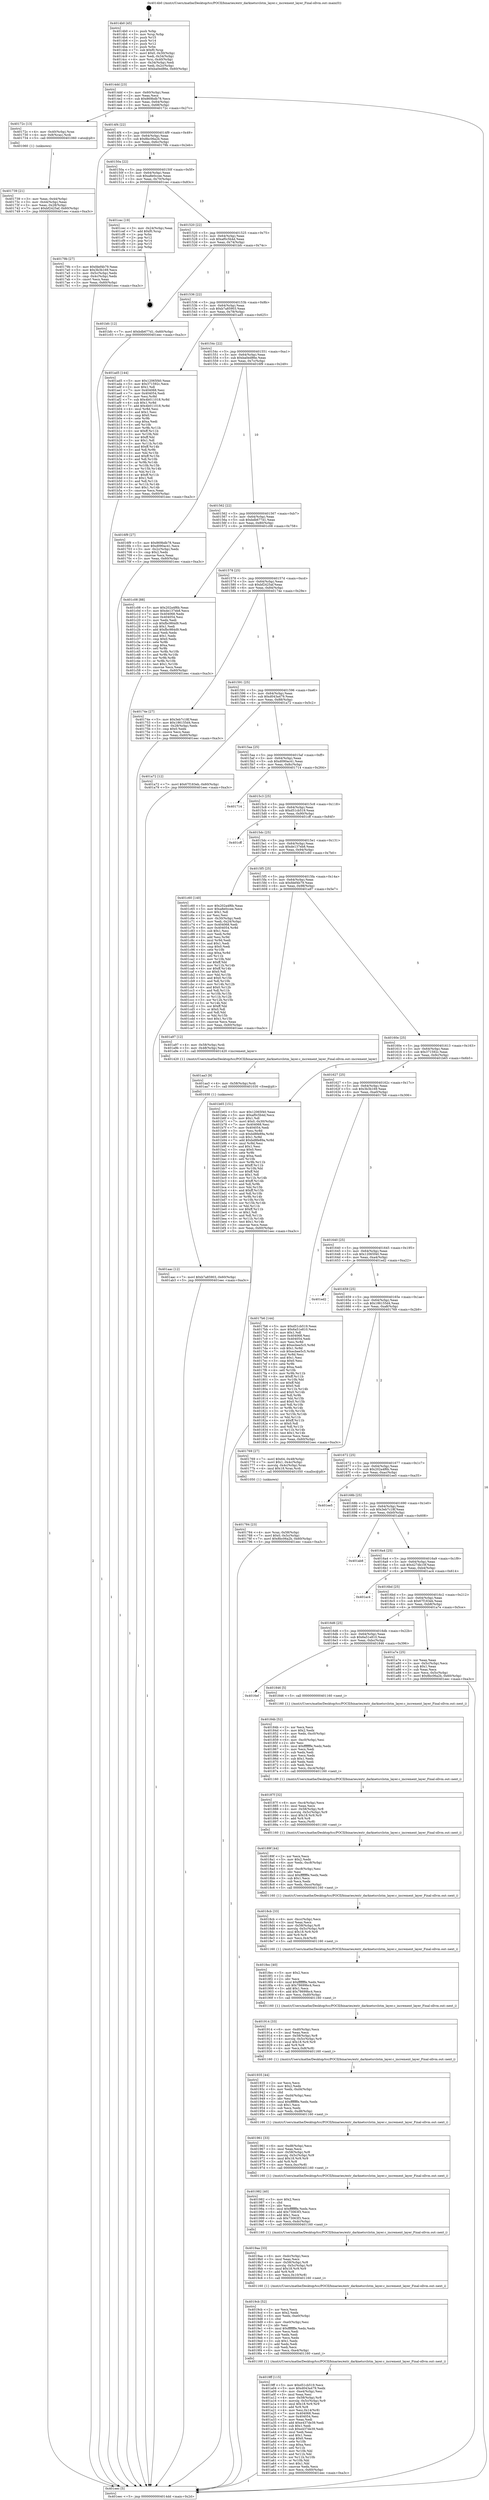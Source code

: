 digraph "0x4014b0" {
  label = "0x4014b0 (/mnt/c/Users/mathe/Desktop/tcc/POCII/binaries/extr_darknetsrclstm_layer.c_increment_layer_Final-ollvm.out::main(0))"
  labelloc = "t"
  node[shape=record]

  Entry [label="",width=0.3,height=0.3,shape=circle,fillcolor=black,style=filled]
  "0x4014dd" [label="{
     0x4014dd [23]\l
     | [instrs]\l
     &nbsp;&nbsp;0x4014dd \<+3\>: mov -0x60(%rbp),%eax\l
     &nbsp;&nbsp;0x4014e0 \<+2\>: mov %eax,%ecx\l
     &nbsp;&nbsp;0x4014e2 \<+6\>: sub $0x869bdb78,%ecx\l
     &nbsp;&nbsp;0x4014e8 \<+3\>: mov %eax,-0x64(%rbp)\l
     &nbsp;&nbsp;0x4014eb \<+3\>: mov %ecx,-0x68(%rbp)\l
     &nbsp;&nbsp;0x4014ee \<+6\>: je 000000000040172c \<main+0x27c\>\l
  }"]
  "0x40172c" [label="{
     0x40172c [13]\l
     | [instrs]\l
     &nbsp;&nbsp;0x40172c \<+4\>: mov -0x40(%rbp),%rax\l
     &nbsp;&nbsp;0x401730 \<+4\>: mov 0x8(%rax),%rdi\l
     &nbsp;&nbsp;0x401734 \<+5\>: call 0000000000401060 \<atoi@plt\>\l
     | [calls]\l
     &nbsp;&nbsp;0x401060 \{1\} (unknown)\l
  }"]
  "0x4014f4" [label="{
     0x4014f4 [22]\l
     | [instrs]\l
     &nbsp;&nbsp;0x4014f4 \<+5\>: jmp 00000000004014f9 \<main+0x49\>\l
     &nbsp;&nbsp;0x4014f9 \<+3\>: mov -0x64(%rbp),%eax\l
     &nbsp;&nbsp;0x4014fc \<+5\>: sub $0x8bc06a2b,%eax\l
     &nbsp;&nbsp;0x401501 \<+3\>: mov %eax,-0x6c(%rbp)\l
     &nbsp;&nbsp;0x401504 \<+6\>: je 000000000040179b \<main+0x2eb\>\l
  }"]
  Exit [label="",width=0.3,height=0.3,shape=circle,fillcolor=black,style=filled,peripheries=2]
  "0x40179b" [label="{
     0x40179b [27]\l
     | [instrs]\l
     &nbsp;&nbsp;0x40179b \<+5\>: mov $0xfdef4b79,%eax\l
     &nbsp;&nbsp;0x4017a0 \<+5\>: mov $0x3b3b169,%ecx\l
     &nbsp;&nbsp;0x4017a5 \<+3\>: mov -0x5c(%rbp),%edx\l
     &nbsp;&nbsp;0x4017a8 \<+3\>: cmp -0x4c(%rbp),%edx\l
     &nbsp;&nbsp;0x4017ab \<+3\>: cmovl %ecx,%eax\l
     &nbsp;&nbsp;0x4017ae \<+3\>: mov %eax,-0x60(%rbp)\l
     &nbsp;&nbsp;0x4017b1 \<+5\>: jmp 0000000000401eec \<main+0xa3c\>\l
  }"]
  "0x40150a" [label="{
     0x40150a [22]\l
     | [instrs]\l
     &nbsp;&nbsp;0x40150a \<+5\>: jmp 000000000040150f \<main+0x5f\>\l
     &nbsp;&nbsp;0x40150f \<+3\>: mov -0x64(%rbp),%eax\l
     &nbsp;&nbsp;0x401512 \<+5\>: sub $0xa8e0ccee,%eax\l
     &nbsp;&nbsp;0x401517 \<+3\>: mov %eax,-0x70(%rbp)\l
     &nbsp;&nbsp;0x40151a \<+6\>: je 0000000000401cec \<main+0x83c\>\l
  }"]
  "0x401aac" [label="{
     0x401aac [12]\l
     | [instrs]\l
     &nbsp;&nbsp;0x401aac \<+7\>: movl $0xb7a85903,-0x60(%rbp)\l
     &nbsp;&nbsp;0x401ab3 \<+5\>: jmp 0000000000401eec \<main+0xa3c\>\l
  }"]
  "0x401cec" [label="{
     0x401cec [19]\l
     | [instrs]\l
     &nbsp;&nbsp;0x401cec \<+3\>: mov -0x24(%rbp),%eax\l
     &nbsp;&nbsp;0x401cef \<+7\>: add $0xf0,%rsp\l
     &nbsp;&nbsp;0x401cf6 \<+1\>: pop %rbx\l
     &nbsp;&nbsp;0x401cf7 \<+2\>: pop %r12\l
     &nbsp;&nbsp;0x401cf9 \<+2\>: pop %r14\l
     &nbsp;&nbsp;0x401cfb \<+2\>: pop %r15\l
     &nbsp;&nbsp;0x401cfd \<+1\>: pop %rbp\l
     &nbsp;&nbsp;0x401cfe \<+1\>: ret\l
  }"]
  "0x401520" [label="{
     0x401520 [22]\l
     | [instrs]\l
     &nbsp;&nbsp;0x401520 \<+5\>: jmp 0000000000401525 \<main+0x75\>\l
     &nbsp;&nbsp;0x401525 \<+3\>: mov -0x64(%rbp),%eax\l
     &nbsp;&nbsp;0x401528 \<+5\>: sub $0xaf0c5b4d,%eax\l
     &nbsp;&nbsp;0x40152d \<+3\>: mov %eax,-0x74(%rbp)\l
     &nbsp;&nbsp;0x401530 \<+6\>: je 0000000000401bfc \<main+0x74c\>\l
  }"]
  "0x401aa3" [label="{
     0x401aa3 [9]\l
     | [instrs]\l
     &nbsp;&nbsp;0x401aa3 \<+4\>: mov -0x58(%rbp),%rdi\l
     &nbsp;&nbsp;0x401aa7 \<+5\>: call 0000000000401030 \<free@plt\>\l
     | [calls]\l
     &nbsp;&nbsp;0x401030 \{1\} (unknown)\l
  }"]
  "0x401bfc" [label="{
     0x401bfc [12]\l
     | [instrs]\l
     &nbsp;&nbsp;0x401bfc \<+7\>: movl $0xbdb677d1,-0x60(%rbp)\l
     &nbsp;&nbsp;0x401c03 \<+5\>: jmp 0000000000401eec \<main+0xa3c\>\l
  }"]
  "0x401536" [label="{
     0x401536 [22]\l
     | [instrs]\l
     &nbsp;&nbsp;0x401536 \<+5\>: jmp 000000000040153b \<main+0x8b\>\l
     &nbsp;&nbsp;0x40153b \<+3\>: mov -0x64(%rbp),%eax\l
     &nbsp;&nbsp;0x40153e \<+5\>: sub $0xb7a85903,%eax\l
     &nbsp;&nbsp;0x401543 \<+3\>: mov %eax,-0x78(%rbp)\l
     &nbsp;&nbsp;0x401546 \<+6\>: je 0000000000401ad5 \<main+0x625\>\l
  }"]
  "0x4019ff" [label="{
     0x4019ff [115]\l
     | [instrs]\l
     &nbsp;&nbsp;0x4019ff \<+5\>: mov $0xd51cb519,%ecx\l
     &nbsp;&nbsp;0x401a04 \<+5\>: mov $0xd043a479,%edx\l
     &nbsp;&nbsp;0x401a09 \<+6\>: mov -0xe4(%rbp),%esi\l
     &nbsp;&nbsp;0x401a0f \<+3\>: imul %eax,%esi\l
     &nbsp;&nbsp;0x401a12 \<+4\>: mov -0x58(%rbp),%r8\l
     &nbsp;&nbsp;0x401a16 \<+4\>: movslq -0x5c(%rbp),%r9\l
     &nbsp;&nbsp;0x401a1a \<+4\>: imul $0x18,%r9,%r9\l
     &nbsp;&nbsp;0x401a1e \<+3\>: add %r9,%r8\l
     &nbsp;&nbsp;0x401a21 \<+4\>: mov %esi,0x14(%r8)\l
     &nbsp;&nbsp;0x401a25 \<+7\>: mov 0x404068,%eax\l
     &nbsp;&nbsp;0x401a2c \<+7\>: mov 0x404054,%esi\l
     &nbsp;&nbsp;0x401a33 \<+2\>: mov %eax,%edi\l
     &nbsp;&nbsp;0x401a35 \<+6\>: add $0xe437de39,%edi\l
     &nbsp;&nbsp;0x401a3b \<+3\>: sub $0x1,%edi\l
     &nbsp;&nbsp;0x401a3e \<+6\>: sub $0xe437de39,%edi\l
     &nbsp;&nbsp;0x401a44 \<+3\>: imul %edi,%eax\l
     &nbsp;&nbsp;0x401a47 \<+3\>: and $0x1,%eax\l
     &nbsp;&nbsp;0x401a4a \<+3\>: cmp $0x0,%eax\l
     &nbsp;&nbsp;0x401a4d \<+4\>: sete %r10b\l
     &nbsp;&nbsp;0x401a51 \<+3\>: cmp $0xa,%esi\l
     &nbsp;&nbsp;0x401a54 \<+4\>: setl %r11b\l
     &nbsp;&nbsp;0x401a58 \<+3\>: mov %r10b,%bl\l
     &nbsp;&nbsp;0x401a5b \<+3\>: and %r11b,%bl\l
     &nbsp;&nbsp;0x401a5e \<+3\>: xor %r11b,%r10b\l
     &nbsp;&nbsp;0x401a61 \<+3\>: or %r10b,%bl\l
     &nbsp;&nbsp;0x401a64 \<+3\>: test $0x1,%bl\l
     &nbsp;&nbsp;0x401a67 \<+3\>: cmovne %edx,%ecx\l
     &nbsp;&nbsp;0x401a6a \<+3\>: mov %ecx,-0x60(%rbp)\l
     &nbsp;&nbsp;0x401a6d \<+5\>: jmp 0000000000401eec \<main+0xa3c\>\l
  }"]
  "0x401ad5" [label="{
     0x401ad5 [144]\l
     | [instrs]\l
     &nbsp;&nbsp;0x401ad5 \<+5\>: mov $0x12065f40,%eax\l
     &nbsp;&nbsp;0x401ada \<+5\>: mov $0x371592c,%ecx\l
     &nbsp;&nbsp;0x401adf \<+2\>: mov $0x1,%dl\l
     &nbsp;&nbsp;0x401ae1 \<+7\>: mov 0x404068,%esi\l
     &nbsp;&nbsp;0x401ae8 \<+7\>: mov 0x404054,%edi\l
     &nbsp;&nbsp;0x401aef \<+3\>: mov %esi,%r8d\l
     &nbsp;&nbsp;0x401af2 \<+7\>: sub $0x4b011018,%r8d\l
     &nbsp;&nbsp;0x401af9 \<+4\>: sub $0x1,%r8d\l
     &nbsp;&nbsp;0x401afd \<+7\>: add $0x4b011018,%r8d\l
     &nbsp;&nbsp;0x401b04 \<+4\>: imul %r8d,%esi\l
     &nbsp;&nbsp;0x401b08 \<+3\>: and $0x1,%esi\l
     &nbsp;&nbsp;0x401b0b \<+3\>: cmp $0x0,%esi\l
     &nbsp;&nbsp;0x401b0e \<+4\>: sete %r9b\l
     &nbsp;&nbsp;0x401b12 \<+3\>: cmp $0xa,%edi\l
     &nbsp;&nbsp;0x401b15 \<+4\>: setl %r10b\l
     &nbsp;&nbsp;0x401b19 \<+3\>: mov %r9b,%r11b\l
     &nbsp;&nbsp;0x401b1c \<+4\>: xor $0xff,%r11b\l
     &nbsp;&nbsp;0x401b20 \<+3\>: mov %r10b,%bl\l
     &nbsp;&nbsp;0x401b23 \<+3\>: xor $0xff,%bl\l
     &nbsp;&nbsp;0x401b26 \<+3\>: xor $0x1,%dl\l
     &nbsp;&nbsp;0x401b29 \<+3\>: mov %r11b,%r14b\l
     &nbsp;&nbsp;0x401b2c \<+4\>: and $0xff,%r14b\l
     &nbsp;&nbsp;0x401b30 \<+3\>: and %dl,%r9b\l
     &nbsp;&nbsp;0x401b33 \<+3\>: mov %bl,%r15b\l
     &nbsp;&nbsp;0x401b36 \<+4\>: and $0xff,%r15b\l
     &nbsp;&nbsp;0x401b3a \<+3\>: and %dl,%r10b\l
     &nbsp;&nbsp;0x401b3d \<+3\>: or %r9b,%r14b\l
     &nbsp;&nbsp;0x401b40 \<+3\>: or %r10b,%r15b\l
     &nbsp;&nbsp;0x401b43 \<+3\>: xor %r15b,%r14b\l
     &nbsp;&nbsp;0x401b46 \<+3\>: or %bl,%r11b\l
     &nbsp;&nbsp;0x401b49 \<+4\>: xor $0xff,%r11b\l
     &nbsp;&nbsp;0x401b4d \<+3\>: or $0x1,%dl\l
     &nbsp;&nbsp;0x401b50 \<+3\>: and %dl,%r11b\l
     &nbsp;&nbsp;0x401b53 \<+3\>: or %r11b,%r14b\l
     &nbsp;&nbsp;0x401b56 \<+4\>: test $0x1,%r14b\l
     &nbsp;&nbsp;0x401b5a \<+3\>: cmovne %ecx,%eax\l
     &nbsp;&nbsp;0x401b5d \<+3\>: mov %eax,-0x60(%rbp)\l
     &nbsp;&nbsp;0x401b60 \<+5\>: jmp 0000000000401eec \<main+0xa3c\>\l
  }"]
  "0x40154c" [label="{
     0x40154c [22]\l
     | [instrs]\l
     &nbsp;&nbsp;0x40154c \<+5\>: jmp 0000000000401551 \<main+0xa1\>\l
     &nbsp;&nbsp;0x401551 \<+3\>: mov -0x64(%rbp),%eax\l
     &nbsp;&nbsp;0x401554 \<+5\>: sub $0xba0ed86e,%eax\l
     &nbsp;&nbsp;0x401559 \<+3\>: mov %eax,-0x7c(%rbp)\l
     &nbsp;&nbsp;0x40155c \<+6\>: je 00000000004016f9 \<main+0x249\>\l
  }"]
  "0x4019cb" [label="{
     0x4019cb [52]\l
     | [instrs]\l
     &nbsp;&nbsp;0x4019cb \<+2\>: xor %ecx,%ecx\l
     &nbsp;&nbsp;0x4019cd \<+5\>: mov $0x2,%edx\l
     &nbsp;&nbsp;0x4019d2 \<+6\>: mov %edx,-0xe0(%rbp)\l
     &nbsp;&nbsp;0x4019d8 \<+1\>: cltd\l
     &nbsp;&nbsp;0x4019d9 \<+6\>: mov -0xe0(%rbp),%esi\l
     &nbsp;&nbsp;0x4019df \<+2\>: idiv %esi\l
     &nbsp;&nbsp;0x4019e1 \<+6\>: imul $0xfffffffe,%edx,%edx\l
     &nbsp;&nbsp;0x4019e7 \<+2\>: mov %ecx,%edi\l
     &nbsp;&nbsp;0x4019e9 \<+2\>: sub %edx,%edi\l
     &nbsp;&nbsp;0x4019eb \<+2\>: mov %ecx,%edx\l
     &nbsp;&nbsp;0x4019ed \<+3\>: sub $0x1,%edx\l
     &nbsp;&nbsp;0x4019f0 \<+2\>: add %edx,%edi\l
     &nbsp;&nbsp;0x4019f2 \<+2\>: sub %edi,%ecx\l
     &nbsp;&nbsp;0x4019f4 \<+6\>: mov %ecx,-0xe4(%rbp)\l
     &nbsp;&nbsp;0x4019fa \<+5\>: call 0000000000401160 \<next_i\>\l
     | [calls]\l
     &nbsp;&nbsp;0x401160 \{1\} (/mnt/c/Users/mathe/Desktop/tcc/POCII/binaries/extr_darknetsrclstm_layer.c_increment_layer_Final-ollvm.out::next_i)\l
  }"]
  "0x4016f9" [label="{
     0x4016f9 [27]\l
     | [instrs]\l
     &nbsp;&nbsp;0x4016f9 \<+5\>: mov $0x869bdb78,%eax\l
     &nbsp;&nbsp;0x4016fe \<+5\>: mov $0xd090ac41,%ecx\l
     &nbsp;&nbsp;0x401703 \<+3\>: mov -0x2c(%rbp),%edx\l
     &nbsp;&nbsp;0x401706 \<+3\>: cmp $0x2,%edx\l
     &nbsp;&nbsp;0x401709 \<+3\>: cmovne %ecx,%eax\l
     &nbsp;&nbsp;0x40170c \<+3\>: mov %eax,-0x60(%rbp)\l
     &nbsp;&nbsp;0x40170f \<+5\>: jmp 0000000000401eec \<main+0xa3c\>\l
  }"]
  "0x401562" [label="{
     0x401562 [22]\l
     | [instrs]\l
     &nbsp;&nbsp;0x401562 \<+5\>: jmp 0000000000401567 \<main+0xb7\>\l
     &nbsp;&nbsp;0x401567 \<+3\>: mov -0x64(%rbp),%eax\l
     &nbsp;&nbsp;0x40156a \<+5\>: sub $0xbdb677d1,%eax\l
     &nbsp;&nbsp;0x40156f \<+3\>: mov %eax,-0x80(%rbp)\l
     &nbsp;&nbsp;0x401572 \<+6\>: je 0000000000401c08 \<main+0x758\>\l
  }"]
  "0x401eec" [label="{
     0x401eec [5]\l
     | [instrs]\l
     &nbsp;&nbsp;0x401eec \<+5\>: jmp 00000000004014dd \<main+0x2d\>\l
  }"]
  "0x4014b0" [label="{
     0x4014b0 [45]\l
     | [instrs]\l
     &nbsp;&nbsp;0x4014b0 \<+1\>: push %rbp\l
     &nbsp;&nbsp;0x4014b1 \<+3\>: mov %rsp,%rbp\l
     &nbsp;&nbsp;0x4014b4 \<+2\>: push %r15\l
     &nbsp;&nbsp;0x4014b6 \<+2\>: push %r14\l
     &nbsp;&nbsp;0x4014b8 \<+2\>: push %r12\l
     &nbsp;&nbsp;0x4014ba \<+1\>: push %rbx\l
     &nbsp;&nbsp;0x4014bb \<+7\>: sub $0xf0,%rsp\l
     &nbsp;&nbsp;0x4014c2 \<+7\>: movl $0x0,-0x30(%rbp)\l
     &nbsp;&nbsp;0x4014c9 \<+3\>: mov %edi,-0x34(%rbp)\l
     &nbsp;&nbsp;0x4014cc \<+4\>: mov %rsi,-0x40(%rbp)\l
     &nbsp;&nbsp;0x4014d0 \<+3\>: mov -0x34(%rbp),%edi\l
     &nbsp;&nbsp;0x4014d3 \<+3\>: mov %edi,-0x2c(%rbp)\l
     &nbsp;&nbsp;0x4014d6 \<+7\>: movl $0xba0ed86e,-0x60(%rbp)\l
  }"]
  "0x401739" [label="{
     0x401739 [21]\l
     | [instrs]\l
     &nbsp;&nbsp;0x401739 \<+3\>: mov %eax,-0x44(%rbp)\l
     &nbsp;&nbsp;0x40173c \<+3\>: mov -0x44(%rbp),%eax\l
     &nbsp;&nbsp;0x40173f \<+3\>: mov %eax,-0x28(%rbp)\l
     &nbsp;&nbsp;0x401742 \<+7\>: movl $0xbf2425af,-0x60(%rbp)\l
     &nbsp;&nbsp;0x401749 \<+5\>: jmp 0000000000401eec \<main+0xa3c\>\l
  }"]
  "0x4019aa" [label="{
     0x4019aa [33]\l
     | [instrs]\l
     &nbsp;&nbsp;0x4019aa \<+6\>: mov -0xdc(%rbp),%ecx\l
     &nbsp;&nbsp;0x4019b0 \<+3\>: imul %eax,%ecx\l
     &nbsp;&nbsp;0x4019b3 \<+4\>: mov -0x58(%rbp),%r8\l
     &nbsp;&nbsp;0x4019b7 \<+4\>: movslq -0x5c(%rbp),%r9\l
     &nbsp;&nbsp;0x4019bb \<+4\>: imul $0x18,%r9,%r9\l
     &nbsp;&nbsp;0x4019bf \<+3\>: add %r9,%r8\l
     &nbsp;&nbsp;0x4019c2 \<+4\>: mov %ecx,0x10(%r8)\l
     &nbsp;&nbsp;0x4019c6 \<+5\>: call 0000000000401160 \<next_i\>\l
     | [calls]\l
     &nbsp;&nbsp;0x401160 \{1\} (/mnt/c/Users/mathe/Desktop/tcc/POCII/binaries/extr_darknetsrclstm_layer.c_increment_layer_Final-ollvm.out::next_i)\l
  }"]
  "0x401c08" [label="{
     0x401c08 [88]\l
     | [instrs]\l
     &nbsp;&nbsp;0x401c08 \<+5\>: mov $0x202a4f6b,%eax\l
     &nbsp;&nbsp;0x401c0d \<+5\>: mov $0xde137eb8,%ecx\l
     &nbsp;&nbsp;0x401c12 \<+7\>: mov 0x404068,%edx\l
     &nbsp;&nbsp;0x401c19 \<+7\>: mov 0x404054,%esi\l
     &nbsp;&nbsp;0x401c20 \<+2\>: mov %edx,%edi\l
     &nbsp;&nbsp;0x401c22 \<+6\>: sub $0xfbc984d9,%edi\l
     &nbsp;&nbsp;0x401c28 \<+3\>: sub $0x1,%edi\l
     &nbsp;&nbsp;0x401c2b \<+6\>: add $0xfbc984d9,%edi\l
     &nbsp;&nbsp;0x401c31 \<+3\>: imul %edi,%edx\l
     &nbsp;&nbsp;0x401c34 \<+3\>: and $0x1,%edx\l
     &nbsp;&nbsp;0x401c37 \<+3\>: cmp $0x0,%edx\l
     &nbsp;&nbsp;0x401c3a \<+4\>: sete %r8b\l
     &nbsp;&nbsp;0x401c3e \<+3\>: cmp $0xa,%esi\l
     &nbsp;&nbsp;0x401c41 \<+4\>: setl %r9b\l
     &nbsp;&nbsp;0x401c45 \<+3\>: mov %r8b,%r10b\l
     &nbsp;&nbsp;0x401c48 \<+3\>: and %r9b,%r10b\l
     &nbsp;&nbsp;0x401c4b \<+3\>: xor %r9b,%r8b\l
     &nbsp;&nbsp;0x401c4e \<+3\>: or %r8b,%r10b\l
     &nbsp;&nbsp;0x401c51 \<+4\>: test $0x1,%r10b\l
     &nbsp;&nbsp;0x401c55 \<+3\>: cmovne %ecx,%eax\l
     &nbsp;&nbsp;0x401c58 \<+3\>: mov %eax,-0x60(%rbp)\l
     &nbsp;&nbsp;0x401c5b \<+5\>: jmp 0000000000401eec \<main+0xa3c\>\l
  }"]
  "0x401578" [label="{
     0x401578 [25]\l
     | [instrs]\l
     &nbsp;&nbsp;0x401578 \<+5\>: jmp 000000000040157d \<main+0xcd\>\l
     &nbsp;&nbsp;0x40157d \<+3\>: mov -0x64(%rbp),%eax\l
     &nbsp;&nbsp;0x401580 \<+5\>: sub $0xbf2425af,%eax\l
     &nbsp;&nbsp;0x401585 \<+6\>: mov %eax,-0x84(%rbp)\l
     &nbsp;&nbsp;0x40158b \<+6\>: je 000000000040174e \<main+0x29e\>\l
  }"]
  "0x401982" [label="{
     0x401982 [40]\l
     | [instrs]\l
     &nbsp;&nbsp;0x401982 \<+5\>: mov $0x2,%ecx\l
     &nbsp;&nbsp;0x401987 \<+1\>: cltd\l
     &nbsp;&nbsp;0x401988 \<+2\>: idiv %ecx\l
     &nbsp;&nbsp;0x40198a \<+6\>: imul $0xfffffffe,%edx,%ecx\l
     &nbsp;&nbsp;0x401990 \<+6\>: add $0x73063f3,%ecx\l
     &nbsp;&nbsp;0x401996 \<+3\>: add $0x1,%ecx\l
     &nbsp;&nbsp;0x401999 \<+6\>: sub $0x73063f3,%ecx\l
     &nbsp;&nbsp;0x40199f \<+6\>: mov %ecx,-0xdc(%rbp)\l
     &nbsp;&nbsp;0x4019a5 \<+5\>: call 0000000000401160 \<next_i\>\l
     | [calls]\l
     &nbsp;&nbsp;0x401160 \{1\} (/mnt/c/Users/mathe/Desktop/tcc/POCII/binaries/extr_darknetsrclstm_layer.c_increment_layer_Final-ollvm.out::next_i)\l
  }"]
  "0x40174e" [label="{
     0x40174e [27]\l
     | [instrs]\l
     &nbsp;&nbsp;0x40174e \<+5\>: mov $0x3eb7c18f,%eax\l
     &nbsp;&nbsp;0x401753 \<+5\>: mov $0x186155d4,%ecx\l
     &nbsp;&nbsp;0x401758 \<+3\>: mov -0x28(%rbp),%edx\l
     &nbsp;&nbsp;0x40175b \<+3\>: cmp $0x0,%edx\l
     &nbsp;&nbsp;0x40175e \<+3\>: cmove %ecx,%eax\l
     &nbsp;&nbsp;0x401761 \<+3\>: mov %eax,-0x60(%rbp)\l
     &nbsp;&nbsp;0x401764 \<+5\>: jmp 0000000000401eec \<main+0xa3c\>\l
  }"]
  "0x401591" [label="{
     0x401591 [25]\l
     | [instrs]\l
     &nbsp;&nbsp;0x401591 \<+5\>: jmp 0000000000401596 \<main+0xe6\>\l
     &nbsp;&nbsp;0x401596 \<+3\>: mov -0x64(%rbp),%eax\l
     &nbsp;&nbsp;0x401599 \<+5\>: sub $0xd043a479,%eax\l
     &nbsp;&nbsp;0x40159e \<+6\>: mov %eax,-0x88(%rbp)\l
     &nbsp;&nbsp;0x4015a4 \<+6\>: je 0000000000401a72 \<main+0x5c2\>\l
  }"]
  "0x401961" [label="{
     0x401961 [33]\l
     | [instrs]\l
     &nbsp;&nbsp;0x401961 \<+6\>: mov -0xd8(%rbp),%ecx\l
     &nbsp;&nbsp;0x401967 \<+3\>: imul %eax,%ecx\l
     &nbsp;&nbsp;0x40196a \<+4\>: mov -0x58(%rbp),%r8\l
     &nbsp;&nbsp;0x40196e \<+4\>: movslq -0x5c(%rbp),%r9\l
     &nbsp;&nbsp;0x401972 \<+4\>: imul $0x18,%r9,%r9\l
     &nbsp;&nbsp;0x401976 \<+3\>: add %r9,%r8\l
     &nbsp;&nbsp;0x401979 \<+4\>: mov %ecx,0xc(%r8)\l
     &nbsp;&nbsp;0x40197d \<+5\>: call 0000000000401160 \<next_i\>\l
     | [calls]\l
     &nbsp;&nbsp;0x401160 \{1\} (/mnt/c/Users/mathe/Desktop/tcc/POCII/binaries/extr_darknetsrclstm_layer.c_increment_layer_Final-ollvm.out::next_i)\l
  }"]
  "0x401a72" [label="{
     0x401a72 [12]\l
     | [instrs]\l
     &nbsp;&nbsp;0x401a72 \<+7\>: movl $0x67f183eb,-0x60(%rbp)\l
     &nbsp;&nbsp;0x401a79 \<+5\>: jmp 0000000000401eec \<main+0xa3c\>\l
  }"]
  "0x4015aa" [label="{
     0x4015aa [25]\l
     | [instrs]\l
     &nbsp;&nbsp;0x4015aa \<+5\>: jmp 00000000004015af \<main+0xff\>\l
     &nbsp;&nbsp;0x4015af \<+3\>: mov -0x64(%rbp),%eax\l
     &nbsp;&nbsp;0x4015b2 \<+5\>: sub $0xd090ac41,%eax\l
     &nbsp;&nbsp;0x4015b7 \<+6\>: mov %eax,-0x8c(%rbp)\l
     &nbsp;&nbsp;0x4015bd \<+6\>: je 0000000000401714 \<main+0x264\>\l
  }"]
  "0x401935" [label="{
     0x401935 [44]\l
     | [instrs]\l
     &nbsp;&nbsp;0x401935 \<+2\>: xor %ecx,%ecx\l
     &nbsp;&nbsp;0x401937 \<+5\>: mov $0x2,%edx\l
     &nbsp;&nbsp;0x40193c \<+6\>: mov %edx,-0xd4(%rbp)\l
     &nbsp;&nbsp;0x401942 \<+1\>: cltd\l
     &nbsp;&nbsp;0x401943 \<+6\>: mov -0xd4(%rbp),%esi\l
     &nbsp;&nbsp;0x401949 \<+2\>: idiv %esi\l
     &nbsp;&nbsp;0x40194b \<+6\>: imul $0xfffffffe,%edx,%edx\l
     &nbsp;&nbsp;0x401951 \<+3\>: sub $0x1,%ecx\l
     &nbsp;&nbsp;0x401954 \<+2\>: sub %ecx,%edx\l
     &nbsp;&nbsp;0x401956 \<+6\>: mov %edx,-0xd8(%rbp)\l
     &nbsp;&nbsp;0x40195c \<+5\>: call 0000000000401160 \<next_i\>\l
     | [calls]\l
     &nbsp;&nbsp;0x401160 \{1\} (/mnt/c/Users/mathe/Desktop/tcc/POCII/binaries/extr_darknetsrclstm_layer.c_increment_layer_Final-ollvm.out::next_i)\l
  }"]
  "0x401714" [label="{
     0x401714\l
  }", style=dashed]
  "0x4015c3" [label="{
     0x4015c3 [25]\l
     | [instrs]\l
     &nbsp;&nbsp;0x4015c3 \<+5\>: jmp 00000000004015c8 \<main+0x118\>\l
     &nbsp;&nbsp;0x4015c8 \<+3\>: mov -0x64(%rbp),%eax\l
     &nbsp;&nbsp;0x4015cb \<+5\>: sub $0xd51cb519,%eax\l
     &nbsp;&nbsp;0x4015d0 \<+6\>: mov %eax,-0x90(%rbp)\l
     &nbsp;&nbsp;0x4015d6 \<+6\>: je 0000000000401cff \<main+0x84f\>\l
  }"]
  "0x401914" [label="{
     0x401914 [33]\l
     | [instrs]\l
     &nbsp;&nbsp;0x401914 \<+6\>: mov -0xd0(%rbp),%ecx\l
     &nbsp;&nbsp;0x40191a \<+3\>: imul %eax,%ecx\l
     &nbsp;&nbsp;0x40191d \<+4\>: mov -0x58(%rbp),%r8\l
     &nbsp;&nbsp;0x401921 \<+4\>: movslq -0x5c(%rbp),%r9\l
     &nbsp;&nbsp;0x401925 \<+4\>: imul $0x18,%r9,%r9\l
     &nbsp;&nbsp;0x401929 \<+3\>: add %r9,%r8\l
     &nbsp;&nbsp;0x40192c \<+4\>: mov %ecx,0x8(%r8)\l
     &nbsp;&nbsp;0x401930 \<+5\>: call 0000000000401160 \<next_i\>\l
     | [calls]\l
     &nbsp;&nbsp;0x401160 \{1\} (/mnt/c/Users/mathe/Desktop/tcc/POCII/binaries/extr_darknetsrclstm_layer.c_increment_layer_Final-ollvm.out::next_i)\l
  }"]
  "0x401cff" [label="{
     0x401cff\l
  }", style=dashed]
  "0x4015dc" [label="{
     0x4015dc [25]\l
     | [instrs]\l
     &nbsp;&nbsp;0x4015dc \<+5\>: jmp 00000000004015e1 \<main+0x131\>\l
     &nbsp;&nbsp;0x4015e1 \<+3\>: mov -0x64(%rbp),%eax\l
     &nbsp;&nbsp;0x4015e4 \<+5\>: sub $0xde137eb8,%eax\l
     &nbsp;&nbsp;0x4015e9 \<+6\>: mov %eax,-0x94(%rbp)\l
     &nbsp;&nbsp;0x4015ef \<+6\>: je 0000000000401c60 \<main+0x7b0\>\l
  }"]
  "0x4018ec" [label="{
     0x4018ec [40]\l
     | [instrs]\l
     &nbsp;&nbsp;0x4018ec \<+5\>: mov $0x2,%ecx\l
     &nbsp;&nbsp;0x4018f1 \<+1\>: cltd\l
     &nbsp;&nbsp;0x4018f2 \<+2\>: idiv %ecx\l
     &nbsp;&nbsp;0x4018f4 \<+6\>: imul $0xfffffffe,%edx,%ecx\l
     &nbsp;&nbsp;0x4018fa \<+6\>: sub $0x78699bc4,%ecx\l
     &nbsp;&nbsp;0x401900 \<+3\>: add $0x1,%ecx\l
     &nbsp;&nbsp;0x401903 \<+6\>: add $0x78699bc4,%ecx\l
     &nbsp;&nbsp;0x401909 \<+6\>: mov %ecx,-0xd0(%rbp)\l
     &nbsp;&nbsp;0x40190f \<+5\>: call 0000000000401160 \<next_i\>\l
     | [calls]\l
     &nbsp;&nbsp;0x401160 \{1\} (/mnt/c/Users/mathe/Desktop/tcc/POCII/binaries/extr_darknetsrclstm_layer.c_increment_layer_Final-ollvm.out::next_i)\l
  }"]
  "0x401c60" [label="{
     0x401c60 [140]\l
     | [instrs]\l
     &nbsp;&nbsp;0x401c60 \<+5\>: mov $0x202a4f6b,%eax\l
     &nbsp;&nbsp;0x401c65 \<+5\>: mov $0xa8e0ccee,%ecx\l
     &nbsp;&nbsp;0x401c6a \<+2\>: mov $0x1,%dl\l
     &nbsp;&nbsp;0x401c6c \<+2\>: xor %esi,%esi\l
     &nbsp;&nbsp;0x401c6e \<+3\>: mov -0x30(%rbp),%edi\l
     &nbsp;&nbsp;0x401c71 \<+3\>: mov %edi,-0x24(%rbp)\l
     &nbsp;&nbsp;0x401c74 \<+7\>: mov 0x404068,%edi\l
     &nbsp;&nbsp;0x401c7b \<+8\>: mov 0x404054,%r8d\l
     &nbsp;&nbsp;0x401c83 \<+3\>: sub $0x1,%esi\l
     &nbsp;&nbsp;0x401c86 \<+3\>: mov %edi,%r9d\l
     &nbsp;&nbsp;0x401c89 \<+3\>: add %esi,%r9d\l
     &nbsp;&nbsp;0x401c8c \<+4\>: imul %r9d,%edi\l
     &nbsp;&nbsp;0x401c90 \<+3\>: and $0x1,%edi\l
     &nbsp;&nbsp;0x401c93 \<+3\>: cmp $0x0,%edi\l
     &nbsp;&nbsp;0x401c96 \<+4\>: sete %r10b\l
     &nbsp;&nbsp;0x401c9a \<+4\>: cmp $0xa,%r8d\l
     &nbsp;&nbsp;0x401c9e \<+4\>: setl %r11b\l
     &nbsp;&nbsp;0x401ca2 \<+3\>: mov %r10b,%bl\l
     &nbsp;&nbsp;0x401ca5 \<+3\>: xor $0xff,%bl\l
     &nbsp;&nbsp;0x401ca8 \<+3\>: mov %r11b,%r14b\l
     &nbsp;&nbsp;0x401cab \<+4\>: xor $0xff,%r14b\l
     &nbsp;&nbsp;0x401caf \<+3\>: xor $0x0,%dl\l
     &nbsp;&nbsp;0x401cb2 \<+3\>: mov %bl,%r15b\l
     &nbsp;&nbsp;0x401cb5 \<+4\>: and $0x0,%r15b\l
     &nbsp;&nbsp;0x401cb9 \<+3\>: and %dl,%r10b\l
     &nbsp;&nbsp;0x401cbc \<+3\>: mov %r14b,%r12b\l
     &nbsp;&nbsp;0x401cbf \<+4\>: and $0x0,%r12b\l
     &nbsp;&nbsp;0x401cc3 \<+3\>: and %dl,%r11b\l
     &nbsp;&nbsp;0x401cc6 \<+3\>: or %r10b,%r15b\l
     &nbsp;&nbsp;0x401cc9 \<+3\>: or %r11b,%r12b\l
     &nbsp;&nbsp;0x401ccc \<+3\>: xor %r12b,%r15b\l
     &nbsp;&nbsp;0x401ccf \<+3\>: or %r14b,%bl\l
     &nbsp;&nbsp;0x401cd2 \<+3\>: xor $0xff,%bl\l
     &nbsp;&nbsp;0x401cd5 \<+3\>: or $0x0,%dl\l
     &nbsp;&nbsp;0x401cd8 \<+2\>: and %dl,%bl\l
     &nbsp;&nbsp;0x401cda \<+3\>: or %bl,%r15b\l
     &nbsp;&nbsp;0x401cdd \<+4\>: test $0x1,%r15b\l
     &nbsp;&nbsp;0x401ce1 \<+3\>: cmovne %ecx,%eax\l
     &nbsp;&nbsp;0x401ce4 \<+3\>: mov %eax,-0x60(%rbp)\l
     &nbsp;&nbsp;0x401ce7 \<+5\>: jmp 0000000000401eec \<main+0xa3c\>\l
  }"]
  "0x4015f5" [label="{
     0x4015f5 [25]\l
     | [instrs]\l
     &nbsp;&nbsp;0x4015f5 \<+5\>: jmp 00000000004015fa \<main+0x14a\>\l
     &nbsp;&nbsp;0x4015fa \<+3\>: mov -0x64(%rbp),%eax\l
     &nbsp;&nbsp;0x4015fd \<+5\>: sub $0xfdef4b79,%eax\l
     &nbsp;&nbsp;0x401602 \<+6\>: mov %eax,-0x98(%rbp)\l
     &nbsp;&nbsp;0x401608 \<+6\>: je 0000000000401a97 \<main+0x5e7\>\l
  }"]
  "0x4018cb" [label="{
     0x4018cb [33]\l
     | [instrs]\l
     &nbsp;&nbsp;0x4018cb \<+6\>: mov -0xcc(%rbp),%ecx\l
     &nbsp;&nbsp;0x4018d1 \<+3\>: imul %eax,%ecx\l
     &nbsp;&nbsp;0x4018d4 \<+4\>: mov -0x58(%rbp),%r8\l
     &nbsp;&nbsp;0x4018d8 \<+4\>: movslq -0x5c(%rbp),%r9\l
     &nbsp;&nbsp;0x4018dc \<+4\>: imul $0x18,%r9,%r9\l
     &nbsp;&nbsp;0x4018e0 \<+3\>: add %r9,%r8\l
     &nbsp;&nbsp;0x4018e3 \<+4\>: mov %ecx,0x4(%r8)\l
     &nbsp;&nbsp;0x4018e7 \<+5\>: call 0000000000401160 \<next_i\>\l
     | [calls]\l
     &nbsp;&nbsp;0x401160 \{1\} (/mnt/c/Users/mathe/Desktop/tcc/POCII/binaries/extr_darknetsrclstm_layer.c_increment_layer_Final-ollvm.out::next_i)\l
  }"]
  "0x401a97" [label="{
     0x401a97 [12]\l
     | [instrs]\l
     &nbsp;&nbsp;0x401a97 \<+4\>: mov -0x58(%rbp),%rdi\l
     &nbsp;&nbsp;0x401a9b \<+3\>: mov -0x48(%rbp),%esi\l
     &nbsp;&nbsp;0x401a9e \<+5\>: call 0000000000401420 \<increment_layer\>\l
     | [calls]\l
     &nbsp;&nbsp;0x401420 \{1\} (/mnt/c/Users/mathe/Desktop/tcc/POCII/binaries/extr_darknetsrclstm_layer.c_increment_layer_Final-ollvm.out::increment_layer)\l
  }"]
  "0x40160e" [label="{
     0x40160e [25]\l
     | [instrs]\l
     &nbsp;&nbsp;0x40160e \<+5\>: jmp 0000000000401613 \<main+0x163\>\l
     &nbsp;&nbsp;0x401613 \<+3\>: mov -0x64(%rbp),%eax\l
     &nbsp;&nbsp;0x401616 \<+5\>: sub $0x371592c,%eax\l
     &nbsp;&nbsp;0x40161b \<+6\>: mov %eax,-0x9c(%rbp)\l
     &nbsp;&nbsp;0x401621 \<+6\>: je 0000000000401b65 \<main+0x6b5\>\l
  }"]
  "0x40189f" [label="{
     0x40189f [44]\l
     | [instrs]\l
     &nbsp;&nbsp;0x40189f \<+2\>: xor %ecx,%ecx\l
     &nbsp;&nbsp;0x4018a1 \<+5\>: mov $0x2,%edx\l
     &nbsp;&nbsp;0x4018a6 \<+6\>: mov %edx,-0xc8(%rbp)\l
     &nbsp;&nbsp;0x4018ac \<+1\>: cltd\l
     &nbsp;&nbsp;0x4018ad \<+6\>: mov -0xc8(%rbp),%esi\l
     &nbsp;&nbsp;0x4018b3 \<+2\>: idiv %esi\l
     &nbsp;&nbsp;0x4018b5 \<+6\>: imul $0xfffffffe,%edx,%edx\l
     &nbsp;&nbsp;0x4018bb \<+3\>: sub $0x1,%ecx\l
     &nbsp;&nbsp;0x4018be \<+2\>: sub %ecx,%edx\l
     &nbsp;&nbsp;0x4018c0 \<+6\>: mov %edx,-0xcc(%rbp)\l
     &nbsp;&nbsp;0x4018c6 \<+5\>: call 0000000000401160 \<next_i\>\l
     | [calls]\l
     &nbsp;&nbsp;0x401160 \{1\} (/mnt/c/Users/mathe/Desktop/tcc/POCII/binaries/extr_darknetsrclstm_layer.c_increment_layer_Final-ollvm.out::next_i)\l
  }"]
  "0x401b65" [label="{
     0x401b65 [151]\l
     | [instrs]\l
     &nbsp;&nbsp;0x401b65 \<+5\>: mov $0x12065f40,%eax\l
     &nbsp;&nbsp;0x401b6a \<+5\>: mov $0xaf0c5b4d,%ecx\l
     &nbsp;&nbsp;0x401b6f \<+2\>: mov $0x1,%dl\l
     &nbsp;&nbsp;0x401b71 \<+7\>: movl $0x0,-0x30(%rbp)\l
     &nbsp;&nbsp;0x401b78 \<+7\>: mov 0x404068,%esi\l
     &nbsp;&nbsp;0x401b7f \<+7\>: mov 0x404054,%edi\l
     &nbsp;&nbsp;0x401b86 \<+3\>: mov %esi,%r8d\l
     &nbsp;&nbsp;0x401b89 \<+7\>: sub $0xbd8fe89a,%r8d\l
     &nbsp;&nbsp;0x401b90 \<+4\>: sub $0x1,%r8d\l
     &nbsp;&nbsp;0x401b94 \<+7\>: add $0xbd8fe89a,%r8d\l
     &nbsp;&nbsp;0x401b9b \<+4\>: imul %r8d,%esi\l
     &nbsp;&nbsp;0x401b9f \<+3\>: and $0x1,%esi\l
     &nbsp;&nbsp;0x401ba2 \<+3\>: cmp $0x0,%esi\l
     &nbsp;&nbsp;0x401ba5 \<+4\>: sete %r9b\l
     &nbsp;&nbsp;0x401ba9 \<+3\>: cmp $0xa,%edi\l
     &nbsp;&nbsp;0x401bac \<+4\>: setl %r10b\l
     &nbsp;&nbsp;0x401bb0 \<+3\>: mov %r9b,%r11b\l
     &nbsp;&nbsp;0x401bb3 \<+4\>: xor $0xff,%r11b\l
     &nbsp;&nbsp;0x401bb7 \<+3\>: mov %r10b,%bl\l
     &nbsp;&nbsp;0x401bba \<+3\>: xor $0xff,%bl\l
     &nbsp;&nbsp;0x401bbd \<+3\>: xor $0x1,%dl\l
     &nbsp;&nbsp;0x401bc0 \<+3\>: mov %r11b,%r14b\l
     &nbsp;&nbsp;0x401bc3 \<+4\>: and $0xff,%r14b\l
     &nbsp;&nbsp;0x401bc7 \<+3\>: and %dl,%r9b\l
     &nbsp;&nbsp;0x401bca \<+3\>: mov %bl,%r15b\l
     &nbsp;&nbsp;0x401bcd \<+4\>: and $0xff,%r15b\l
     &nbsp;&nbsp;0x401bd1 \<+3\>: and %dl,%r10b\l
     &nbsp;&nbsp;0x401bd4 \<+3\>: or %r9b,%r14b\l
     &nbsp;&nbsp;0x401bd7 \<+3\>: or %r10b,%r15b\l
     &nbsp;&nbsp;0x401bda \<+3\>: xor %r15b,%r14b\l
     &nbsp;&nbsp;0x401bdd \<+3\>: or %bl,%r11b\l
     &nbsp;&nbsp;0x401be0 \<+4\>: xor $0xff,%r11b\l
     &nbsp;&nbsp;0x401be4 \<+3\>: or $0x1,%dl\l
     &nbsp;&nbsp;0x401be7 \<+3\>: and %dl,%r11b\l
     &nbsp;&nbsp;0x401bea \<+3\>: or %r11b,%r14b\l
     &nbsp;&nbsp;0x401bed \<+4\>: test $0x1,%r14b\l
     &nbsp;&nbsp;0x401bf1 \<+3\>: cmovne %ecx,%eax\l
     &nbsp;&nbsp;0x401bf4 \<+3\>: mov %eax,-0x60(%rbp)\l
     &nbsp;&nbsp;0x401bf7 \<+5\>: jmp 0000000000401eec \<main+0xa3c\>\l
  }"]
  "0x401627" [label="{
     0x401627 [25]\l
     | [instrs]\l
     &nbsp;&nbsp;0x401627 \<+5\>: jmp 000000000040162c \<main+0x17c\>\l
     &nbsp;&nbsp;0x40162c \<+3\>: mov -0x64(%rbp),%eax\l
     &nbsp;&nbsp;0x40162f \<+5\>: sub $0x3b3b169,%eax\l
     &nbsp;&nbsp;0x401634 \<+6\>: mov %eax,-0xa0(%rbp)\l
     &nbsp;&nbsp;0x40163a \<+6\>: je 00000000004017b6 \<main+0x306\>\l
  }"]
  "0x40187f" [label="{
     0x40187f [32]\l
     | [instrs]\l
     &nbsp;&nbsp;0x40187f \<+6\>: mov -0xc4(%rbp),%ecx\l
     &nbsp;&nbsp;0x401885 \<+3\>: imul %eax,%ecx\l
     &nbsp;&nbsp;0x401888 \<+4\>: mov -0x58(%rbp),%r8\l
     &nbsp;&nbsp;0x40188c \<+4\>: movslq -0x5c(%rbp),%r9\l
     &nbsp;&nbsp;0x401890 \<+4\>: imul $0x18,%r9,%r9\l
     &nbsp;&nbsp;0x401894 \<+3\>: add %r9,%r8\l
     &nbsp;&nbsp;0x401897 \<+3\>: mov %ecx,(%r8)\l
     &nbsp;&nbsp;0x40189a \<+5\>: call 0000000000401160 \<next_i\>\l
     | [calls]\l
     &nbsp;&nbsp;0x401160 \{1\} (/mnt/c/Users/mathe/Desktop/tcc/POCII/binaries/extr_darknetsrclstm_layer.c_increment_layer_Final-ollvm.out::next_i)\l
  }"]
  "0x4017b6" [label="{
     0x4017b6 [144]\l
     | [instrs]\l
     &nbsp;&nbsp;0x4017b6 \<+5\>: mov $0xd51cb519,%eax\l
     &nbsp;&nbsp;0x4017bb \<+5\>: mov $0x6a51e810,%ecx\l
     &nbsp;&nbsp;0x4017c0 \<+2\>: mov $0x1,%dl\l
     &nbsp;&nbsp;0x4017c2 \<+7\>: mov 0x404068,%esi\l
     &nbsp;&nbsp;0x4017c9 \<+7\>: mov 0x404054,%edi\l
     &nbsp;&nbsp;0x4017d0 \<+3\>: mov %esi,%r8d\l
     &nbsp;&nbsp;0x4017d3 \<+7\>: add $0xecbee5c5,%r8d\l
     &nbsp;&nbsp;0x4017da \<+4\>: sub $0x1,%r8d\l
     &nbsp;&nbsp;0x4017de \<+7\>: sub $0xecbee5c5,%r8d\l
     &nbsp;&nbsp;0x4017e5 \<+4\>: imul %r8d,%esi\l
     &nbsp;&nbsp;0x4017e9 \<+3\>: and $0x1,%esi\l
     &nbsp;&nbsp;0x4017ec \<+3\>: cmp $0x0,%esi\l
     &nbsp;&nbsp;0x4017ef \<+4\>: sete %r9b\l
     &nbsp;&nbsp;0x4017f3 \<+3\>: cmp $0xa,%edi\l
     &nbsp;&nbsp;0x4017f6 \<+4\>: setl %r10b\l
     &nbsp;&nbsp;0x4017fa \<+3\>: mov %r9b,%r11b\l
     &nbsp;&nbsp;0x4017fd \<+4\>: xor $0xff,%r11b\l
     &nbsp;&nbsp;0x401801 \<+3\>: mov %r10b,%bl\l
     &nbsp;&nbsp;0x401804 \<+3\>: xor $0xff,%bl\l
     &nbsp;&nbsp;0x401807 \<+3\>: xor $0x0,%dl\l
     &nbsp;&nbsp;0x40180a \<+3\>: mov %r11b,%r14b\l
     &nbsp;&nbsp;0x40180d \<+4\>: and $0x0,%r14b\l
     &nbsp;&nbsp;0x401811 \<+3\>: and %dl,%r9b\l
     &nbsp;&nbsp;0x401814 \<+3\>: mov %bl,%r15b\l
     &nbsp;&nbsp;0x401817 \<+4\>: and $0x0,%r15b\l
     &nbsp;&nbsp;0x40181b \<+3\>: and %dl,%r10b\l
     &nbsp;&nbsp;0x40181e \<+3\>: or %r9b,%r14b\l
     &nbsp;&nbsp;0x401821 \<+3\>: or %r10b,%r15b\l
     &nbsp;&nbsp;0x401824 \<+3\>: xor %r15b,%r14b\l
     &nbsp;&nbsp;0x401827 \<+3\>: or %bl,%r11b\l
     &nbsp;&nbsp;0x40182a \<+4\>: xor $0xff,%r11b\l
     &nbsp;&nbsp;0x40182e \<+3\>: or $0x0,%dl\l
     &nbsp;&nbsp;0x401831 \<+3\>: and %dl,%r11b\l
     &nbsp;&nbsp;0x401834 \<+3\>: or %r11b,%r14b\l
     &nbsp;&nbsp;0x401837 \<+4\>: test $0x1,%r14b\l
     &nbsp;&nbsp;0x40183b \<+3\>: cmovne %ecx,%eax\l
     &nbsp;&nbsp;0x40183e \<+3\>: mov %eax,-0x60(%rbp)\l
     &nbsp;&nbsp;0x401841 \<+5\>: jmp 0000000000401eec \<main+0xa3c\>\l
  }"]
  "0x401640" [label="{
     0x401640 [25]\l
     | [instrs]\l
     &nbsp;&nbsp;0x401640 \<+5\>: jmp 0000000000401645 \<main+0x195\>\l
     &nbsp;&nbsp;0x401645 \<+3\>: mov -0x64(%rbp),%eax\l
     &nbsp;&nbsp;0x401648 \<+5\>: sub $0x12065f40,%eax\l
     &nbsp;&nbsp;0x40164d \<+6\>: mov %eax,-0xa4(%rbp)\l
     &nbsp;&nbsp;0x401653 \<+6\>: je 0000000000401ed2 \<main+0xa22\>\l
  }"]
  "0x40184b" [label="{
     0x40184b [52]\l
     | [instrs]\l
     &nbsp;&nbsp;0x40184b \<+2\>: xor %ecx,%ecx\l
     &nbsp;&nbsp;0x40184d \<+5\>: mov $0x2,%edx\l
     &nbsp;&nbsp;0x401852 \<+6\>: mov %edx,-0xc0(%rbp)\l
     &nbsp;&nbsp;0x401858 \<+1\>: cltd\l
     &nbsp;&nbsp;0x401859 \<+6\>: mov -0xc0(%rbp),%esi\l
     &nbsp;&nbsp;0x40185f \<+2\>: idiv %esi\l
     &nbsp;&nbsp;0x401861 \<+6\>: imul $0xfffffffe,%edx,%edx\l
     &nbsp;&nbsp;0x401867 \<+2\>: mov %ecx,%edi\l
     &nbsp;&nbsp;0x401869 \<+2\>: sub %edx,%edi\l
     &nbsp;&nbsp;0x40186b \<+2\>: mov %ecx,%edx\l
     &nbsp;&nbsp;0x40186d \<+3\>: sub $0x1,%edx\l
     &nbsp;&nbsp;0x401870 \<+2\>: add %edx,%edi\l
     &nbsp;&nbsp;0x401872 \<+2\>: sub %edi,%ecx\l
     &nbsp;&nbsp;0x401874 \<+6\>: mov %ecx,-0xc4(%rbp)\l
     &nbsp;&nbsp;0x40187a \<+5\>: call 0000000000401160 \<next_i\>\l
     | [calls]\l
     &nbsp;&nbsp;0x401160 \{1\} (/mnt/c/Users/mathe/Desktop/tcc/POCII/binaries/extr_darknetsrclstm_layer.c_increment_layer_Final-ollvm.out::next_i)\l
  }"]
  "0x401ed2" [label="{
     0x401ed2\l
  }", style=dashed]
  "0x401659" [label="{
     0x401659 [25]\l
     | [instrs]\l
     &nbsp;&nbsp;0x401659 \<+5\>: jmp 000000000040165e \<main+0x1ae\>\l
     &nbsp;&nbsp;0x40165e \<+3\>: mov -0x64(%rbp),%eax\l
     &nbsp;&nbsp;0x401661 \<+5\>: sub $0x186155d4,%eax\l
     &nbsp;&nbsp;0x401666 \<+6\>: mov %eax,-0xa8(%rbp)\l
     &nbsp;&nbsp;0x40166c \<+6\>: je 0000000000401769 \<main+0x2b9\>\l
  }"]
  "0x4016ef" [label="{
     0x4016ef\l
  }", style=dashed]
  "0x401769" [label="{
     0x401769 [27]\l
     | [instrs]\l
     &nbsp;&nbsp;0x401769 \<+7\>: movl $0x64,-0x48(%rbp)\l
     &nbsp;&nbsp;0x401770 \<+7\>: movl $0x1,-0x4c(%rbp)\l
     &nbsp;&nbsp;0x401777 \<+4\>: movslq -0x4c(%rbp),%rax\l
     &nbsp;&nbsp;0x40177b \<+4\>: imul $0x18,%rax,%rdi\l
     &nbsp;&nbsp;0x40177f \<+5\>: call 0000000000401050 \<malloc@plt\>\l
     | [calls]\l
     &nbsp;&nbsp;0x401050 \{1\} (unknown)\l
  }"]
  "0x401672" [label="{
     0x401672 [25]\l
     | [instrs]\l
     &nbsp;&nbsp;0x401672 \<+5\>: jmp 0000000000401677 \<main+0x1c7\>\l
     &nbsp;&nbsp;0x401677 \<+3\>: mov -0x64(%rbp),%eax\l
     &nbsp;&nbsp;0x40167a \<+5\>: sub $0x202a4f6b,%eax\l
     &nbsp;&nbsp;0x40167f \<+6\>: mov %eax,-0xac(%rbp)\l
     &nbsp;&nbsp;0x401685 \<+6\>: je 0000000000401ee5 \<main+0xa35\>\l
  }"]
  "0x401784" [label="{
     0x401784 [23]\l
     | [instrs]\l
     &nbsp;&nbsp;0x401784 \<+4\>: mov %rax,-0x58(%rbp)\l
     &nbsp;&nbsp;0x401788 \<+7\>: movl $0x0,-0x5c(%rbp)\l
     &nbsp;&nbsp;0x40178f \<+7\>: movl $0x8bc06a2b,-0x60(%rbp)\l
     &nbsp;&nbsp;0x401796 \<+5\>: jmp 0000000000401eec \<main+0xa3c\>\l
  }"]
  "0x401846" [label="{
     0x401846 [5]\l
     | [instrs]\l
     &nbsp;&nbsp;0x401846 \<+5\>: call 0000000000401160 \<next_i\>\l
     | [calls]\l
     &nbsp;&nbsp;0x401160 \{1\} (/mnt/c/Users/mathe/Desktop/tcc/POCII/binaries/extr_darknetsrclstm_layer.c_increment_layer_Final-ollvm.out::next_i)\l
  }"]
  "0x401ee5" [label="{
     0x401ee5\l
  }", style=dashed]
  "0x40168b" [label="{
     0x40168b [25]\l
     | [instrs]\l
     &nbsp;&nbsp;0x40168b \<+5\>: jmp 0000000000401690 \<main+0x1e0\>\l
     &nbsp;&nbsp;0x401690 \<+3\>: mov -0x64(%rbp),%eax\l
     &nbsp;&nbsp;0x401693 \<+5\>: sub $0x3eb7c18f,%eax\l
     &nbsp;&nbsp;0x401698 \<+6\>: mov %eax,-0xb0(%rbp)\l
     &nbsp;&nbsp;0x40169e \<+6\>: je 0000000000401ab8 \<main+0x608\>\l
  }"]
  "0x4016d6" [label="{
     0x4016d6 [25]\l
     | [instrs]\l
     &nbsp;&nbsp;0x4016d6 \<+5\>: jmp 00000000004016db \<main+0x22b\>\l
     &nbsp;&nbsp;0x4016db \<+3\>: mov -0x64(%rbp),%eax\l
     &nbsp;&nbsp;0x4016de \<+5\>: sub $0x6a51e810,%eax\l
     &nbsp;&nbsp;0x4016e3 \<+6\>: mov %eax,-0xbc(%rbp)\l
     &nbsp;&nbsp;0x4016e9 \<+6\>: je 0000000000401846 \<main+0x396\>\l
  }"]
  "0x401ab8" [label="{
     0x401ab8\l
  }", style=dashed]
  "0x4016a4" [label="{
     0x4016a4 [25]\l
     | [instrs]\l
     &nbsp;&nbsp;0x4016a4 \<+5\>: jmp 00000000004016a9 \<main+0x1f9\>\l
     &nbsp;&nbsp;0x4016a9 \<+3\>: mov -0x64(%rbp),%eax\l
     &nbsp;&nbsp;0x4016ac \<+5\>: sub $0x427db10f,%eax\l
     &nbsp;&nbsp;0x4016b1 \<+6\>: mov %eax,-0xb4(%rbp)\l
     &nbsp;&nbsp;0x4016b7 \<+6\>: je 0000000000401ac4 \<main+0x614\>\l
  }"]
  "0x401a7e" [label="{
     0x401a7e [25]\l
     | [instrs]\l
     &nbsp;&nbsp;0x401a7e \<+2\>: xor %eax,%eax\l
     &nbsp;&nbsp;0x401a80 \<+3\>: mov -0x5c(%rbp),%ecx\l
     &nbsp;&nbsp;0x401a83 \<+3\>: sub $0x1,%eax\l
     &nbsp;&nbsp;0x401a86 \<+2\>: sub %eax,%ecx\l
     &nbsp;&nbsp;0x401a88 \<+3\>: mov %ecx,-0x5c(%rbp)\l
     &nbsp;&nbsp;0x401a8b \<+7\>: movl $0x8bc06a2b,-0x60(%rbp)\l
     &nbsp;&nbsp;0x401a92 \<+5\>: jmp 0000000000401eec \<main+0xa3c\>\l
  }"]
  "0x401ac4" [label="{
     0x401ac4\l
  }", style=dashed]
  "0x4016bd" [label="{
     0x4016bd [25]\l
     | [instrs]\l
     &nbsp;&nbsp;0x4016bd \<+5\>: jmp 00000000004016c2 \<main+0x212\>\l
     &nbsp;&nbsp;0x4016c2 \<+3\>: mov -0x64(%rbp),%eax\l
     &nbsp;&nbsp;0x4016c5 \<+5\>: sub $0x67f183eb,%eax\l
     &nbsp;&nbsp;0x4016ca \<+6\>: mov %eax,-0xb8(%rbp)\l
     &nbsp;&nbsp;0x4016d0 \<+6\>: je 0000000000401a7e \<main+0x5ce\>\l
  }"]
  Entry -> "0x4014b0" [label=" 1"]
  "0x4014dd" -> "0x40172c" [label=" 1"]
  "0x4014dd" -> "0x4014f4" [label=" 16"]
  "0x401cec" -> Exit [label=" 1"]
  "0x4014f4" -> "0x40179b" [label=" 2"]
  "0x4014f4" -> "0x40150a" [label=" 14"]
  "0x401c60" -> "0x401eec" [label=" 1"]
  "0x40150a" -> "0x401cec" [label=" 1"]
  "0x40150a" -> "0x401520" [label=" 13"]
  "0x401c08" -> "0x401eec" [label=" 1"]
  "0x401520" -> "0x401bfc" [label=" 1"]
  "0x401520" -> "0x401536" [label=" 12"]
  "0x401bfc" -> "0x401eec" [label=" 1"]
  "0x401536" -> "0x401ad5" [label=" 1"]
  "0x401536" -> "0x40154c" [label=" 11"]
  "0x401b65" -> "0x401eec" [label=" 1"]
  "0x40154c" -> "0x4016f9" [label=" 1"]
  "0x40154c" -> "0x401562" [label=" 10"]
  "0x4016f9" -> "0x401eec" [label=" 1"]
  "0x4014b0" -> "0x4014dd" [label=" 1"]
  "0x401eec" -> "0x4014dd" [label=" 16"]
  "0x40172c" -> "0x401739" [label=" 1"]
  "0x401739" -> "0x401eec" [label=" 1"]
  "0x401ad5" -> "0x401eec" [label=" 1"]
  "0x401562" -> "0x401c08" [label=" 1"]
  "0x401562" -> "0x401578" [label=" 9"]
  "0x401aac" -> "0x401eec" [label=" 1"]
  "0x401578" -> "0x40174e" [label=" 1"]
  "0x401578" -> "0x401591" [label=" 8"]
  "0x40174e" -> "0x401eec" [label=" 1"]
  "0x401aa3" -> "0x401aac" [label=" 1"]
  "0x401591" -> "0x401a72" [label=" 1"]
  "0x401591" -> "0x4015aa" [label=" 7"]
  "0x401a97" -> "0x401aa3" [label=" 1"]
  "0x4015aa" -> "0x401714" [label=" 0"]
  "0x4015aa" -> "0x4015c3" [label=" 7"]
  "0x401a7e" -> "0x401eec" [label=" 1"]
  "0x4015c3" -> "0x401cff" [label=" 0"]
  "0x4015c3" -> "0x4015dc" [label=" 7"]
  "0x401a72" -> "0x401eec" [label=" 1"]
  "0x4015dc" -> "0x401c60" [label=" 1"]
  "0x4015dc" -> "0x4015f5" [label=" 6"]
  "0x4019ff" -> "0x401eec" [label=" 1"]
  "0x4015f5" -> "0x401a97" [label=" 1"]
  "0x4015f5" -> "0x40160e" [label=" 5"]
  "0x4019cb" -> "0x4019ff" [label=" 1"]
  "0x40160e" -> "0x401b65" [label=" 1"]
  "0x40160e" -> "0x401627" [label=" 4"]
  "0x4019aa" -> "0x4019cb" [label=" 1"]
  "0x401627" -> "0x4017b6" [label=" 1"]
  "0x401627" -> "0x401640" [label=" 3"]
  "0x401982" -> "0x4019aa" [label=" 1"]
  "0x401640" -> "0x401ed2" [label=" 0"]
  "0x401640" -> "0x401659" [label=" 3"]
  "0x401961" -> "0x401982" [label=" 1"]
  "0x401659" -> "0x401769" [label=" 1"]
  "0x401659" -> "0x401672" [label=" 2"]
  "0x401769" -> "0x401784" [label=" 1"]
  "0x401784" -> "0x401eec" [label=" 1"]
  "0x40179b" -> "0x401eec" [label=" 2"]
  "0x4017b6" -> "0x401eec" [label=" 1"]
  "0x401935" -> "0x401961" [label=" 1"]
  "0x401672" -> "0x401ee5" [label=" 0"]
  "0x401672" -> "0x40168b" [label=" 2"]
  "0x401914" -> "0x401935" [label=" 1"]
  "0x40168b" -> "0x401ab8" [label=" 0"]
  "0x40168b" -> "0x4016a4" [label=" 2"]
  "0x4018cb" -> "0x4018ec" [label=" 1"]
  "0x4016a4" -> "0x401ac4" [label=" 0"]
  "0x4016a4" -> "0x4016bd" [label=" 2"]
  "0x40189f" -> "0x4018cb" [label=" 1"]
  "0x4016bd" -> "0x401a7e" [label=" 1"]
  "0x4016bd" -> "0x4016d6" [label=" 1"]
  "0x4018ec" -> "0x401914" [label=" 1"]
  "0x4016d6" -> "0x401846" [label=" 1"]
  "0x4016d6" -> "0x4016ef" [label=" 0"]
  "0x401846" -> "0x40184b" [label=" 1"]
  "0x40184b" -> "0x40187f" [label=" 1"]
  "0x40187f" -> "0x40189f" [label=" 1"]
}
